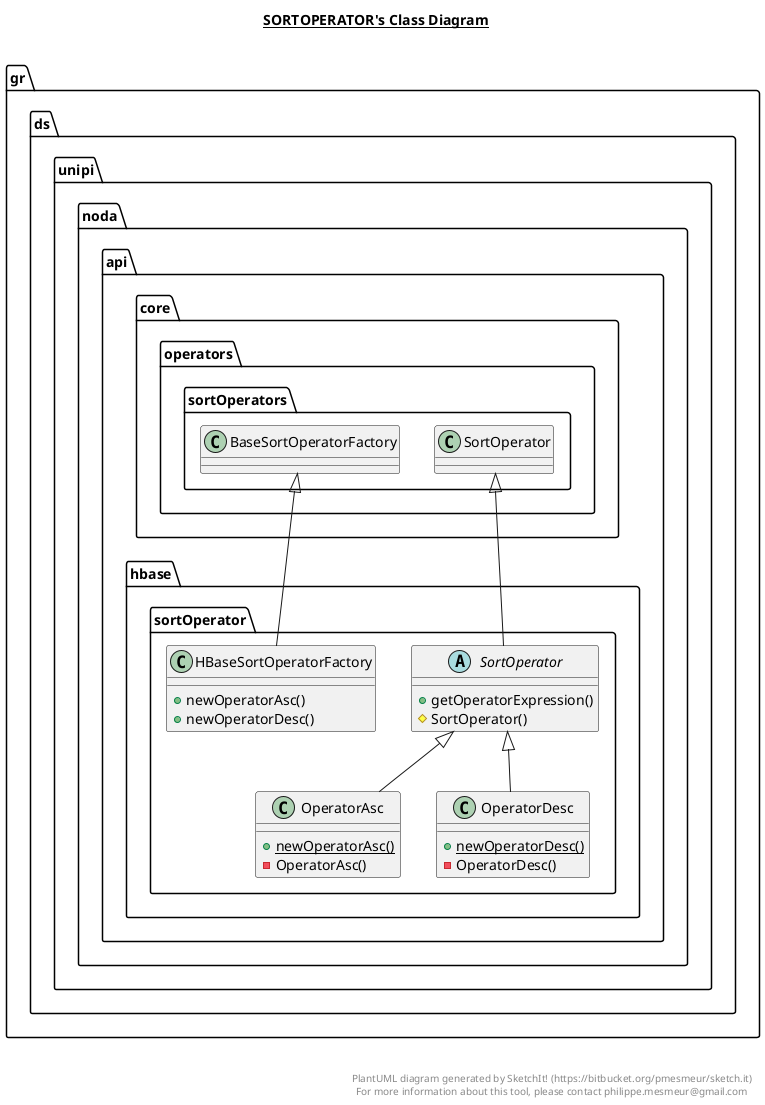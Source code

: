 @startuml

title __SORTOPERATOR's Class Diagram__\n

  namespace gr.ds.unipi.noda.api.hbase {
    namespace sortOperator {
      class gr.ds.unipi.noda.api.hbase.sortOperator.HBaseSortOperatorFactory {
          + newOperatorAsc()
          + newOperatorDesc()
      }
    }
  }
  

  namespace gr.ds.unipi.noda.api.hbase {
    namespace sortOperator {
      class gr.ds.unipi.noda.api.hbase.sortOperator.OperatorAsc {
          {static} + newOperatorAsc()
          - OperatorAsc()
      }
    }
  }
  

  namespace gr.ds.unipi.noda.api.hbase {
    namespace sortOperator {
      class gr.ds.unipi.noda.api.hbase.sortOperator.OperatorDesc {
          {static} + newOperatorDesc()
          - OperatorDesc()
      }
    }
  }
  

  namespace gr.ds.unipi.noda.api.hbase {
    namespace sortOperator {
      abstract class gr.ds.unipi.noda.api.hbase.sortOperator.SortOperator {
          + getOperatorExpression()
          # SortOperator()
      }
    }
  }
  

  gr.ds.unipi.noda.api.hbase.sortOperator.HBaseSortOperatorFactory -up-|> gr.ds.unipi.noda.api.core.operators.sortOperators.BaseSortOperatorFactory
  gr.ds.unipi.noda.api.hbase.sortOperator.OperatorAsc -up-|> gr.ds.unipi.noda.api.hbase.sortOperator.SortOperator
  gr.ds.unipi.noda.api.hbase.sortOperator.OperatorDesc -up-|> gr.ds.unipi.noda.api.hbase.sortOperator.SortOperator
  gr.ds.unipi.noda.api.hbase.sortOperator.SortOperator -up-|> gr.ds.unipi.noda.api.core.operators.sortOperators.SortOperator


right footer


PlantUML diagram generated by SketchIt! (https://bitbucket.org/pmesmeur/sketch.it)
For more information about this tool, please contact philippe.mesmeur@gmail.com
endfooter

@enduml
